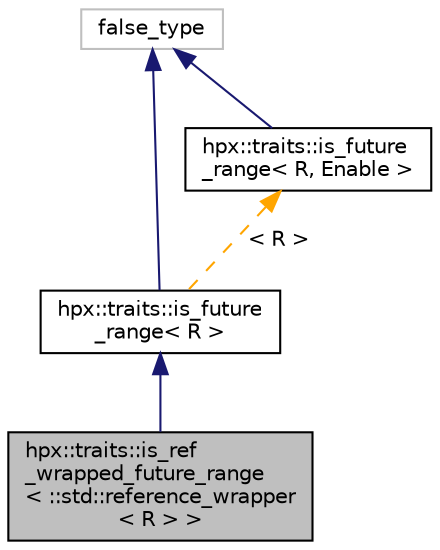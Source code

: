 digraph "hpx::traits::is_ref_wrapped_future_range&lt; ::std::reference_wrapper&lt; R &gt; &gt;"
{
  edge [fontname="Helvetica",fontsize="10",labelfontname="Helvetica",labelfontsize="10"];
  node [fontname="Helvetica",fontsize="10",shape=record];
  Node4 [label="hpx::traits::is_ref\l_wrapped_future_range\l\< ::std::reference_wrapper\l\< R \> \>",height=0.2,width=0.4,color="black", fillcolor="grey75", style="filled", fontcolor="black"];
  Node5 -> Node4 [dir="back",color="midnightblue",fontsize="10",style="solid",fontname="Helvetica"];
  Node5 [label="hpx::traits::is_future\l_range\< R \>",height=0.2,width=0.4,color="black", fillcolor="white", style="filled",URL="$d7/df4/structhpx_1_1traits_1_1is__future__range.html"];
  Node6 -> Node5 [dir="back",color="midnightblue",fontsize="10",style="solid",fontname="Helvetica"];
  Node6 [label="false_type",height=0.2,width=0.4,color="grey75", fillcolor="white", style="filled"];
  Node7 -> Node5 [dir="back",color="orange",fontsize="10",style="dashed",label=" \< R \>" ,fontname="Helvetica"];
  Node7 [label="hpx::traits::is_future\l_range\< R, Enable \>",height=0.2,width=0.4,color="black", fillcolor="white", style="filled",URL="$d7/df4/structhpx_1_1traits_1_1is__future__range.html"];
  Node6 -> Node7 [dir="back",color="midnightblue",fontsize="10",style="solid",fontname="Helvetica"];
}
